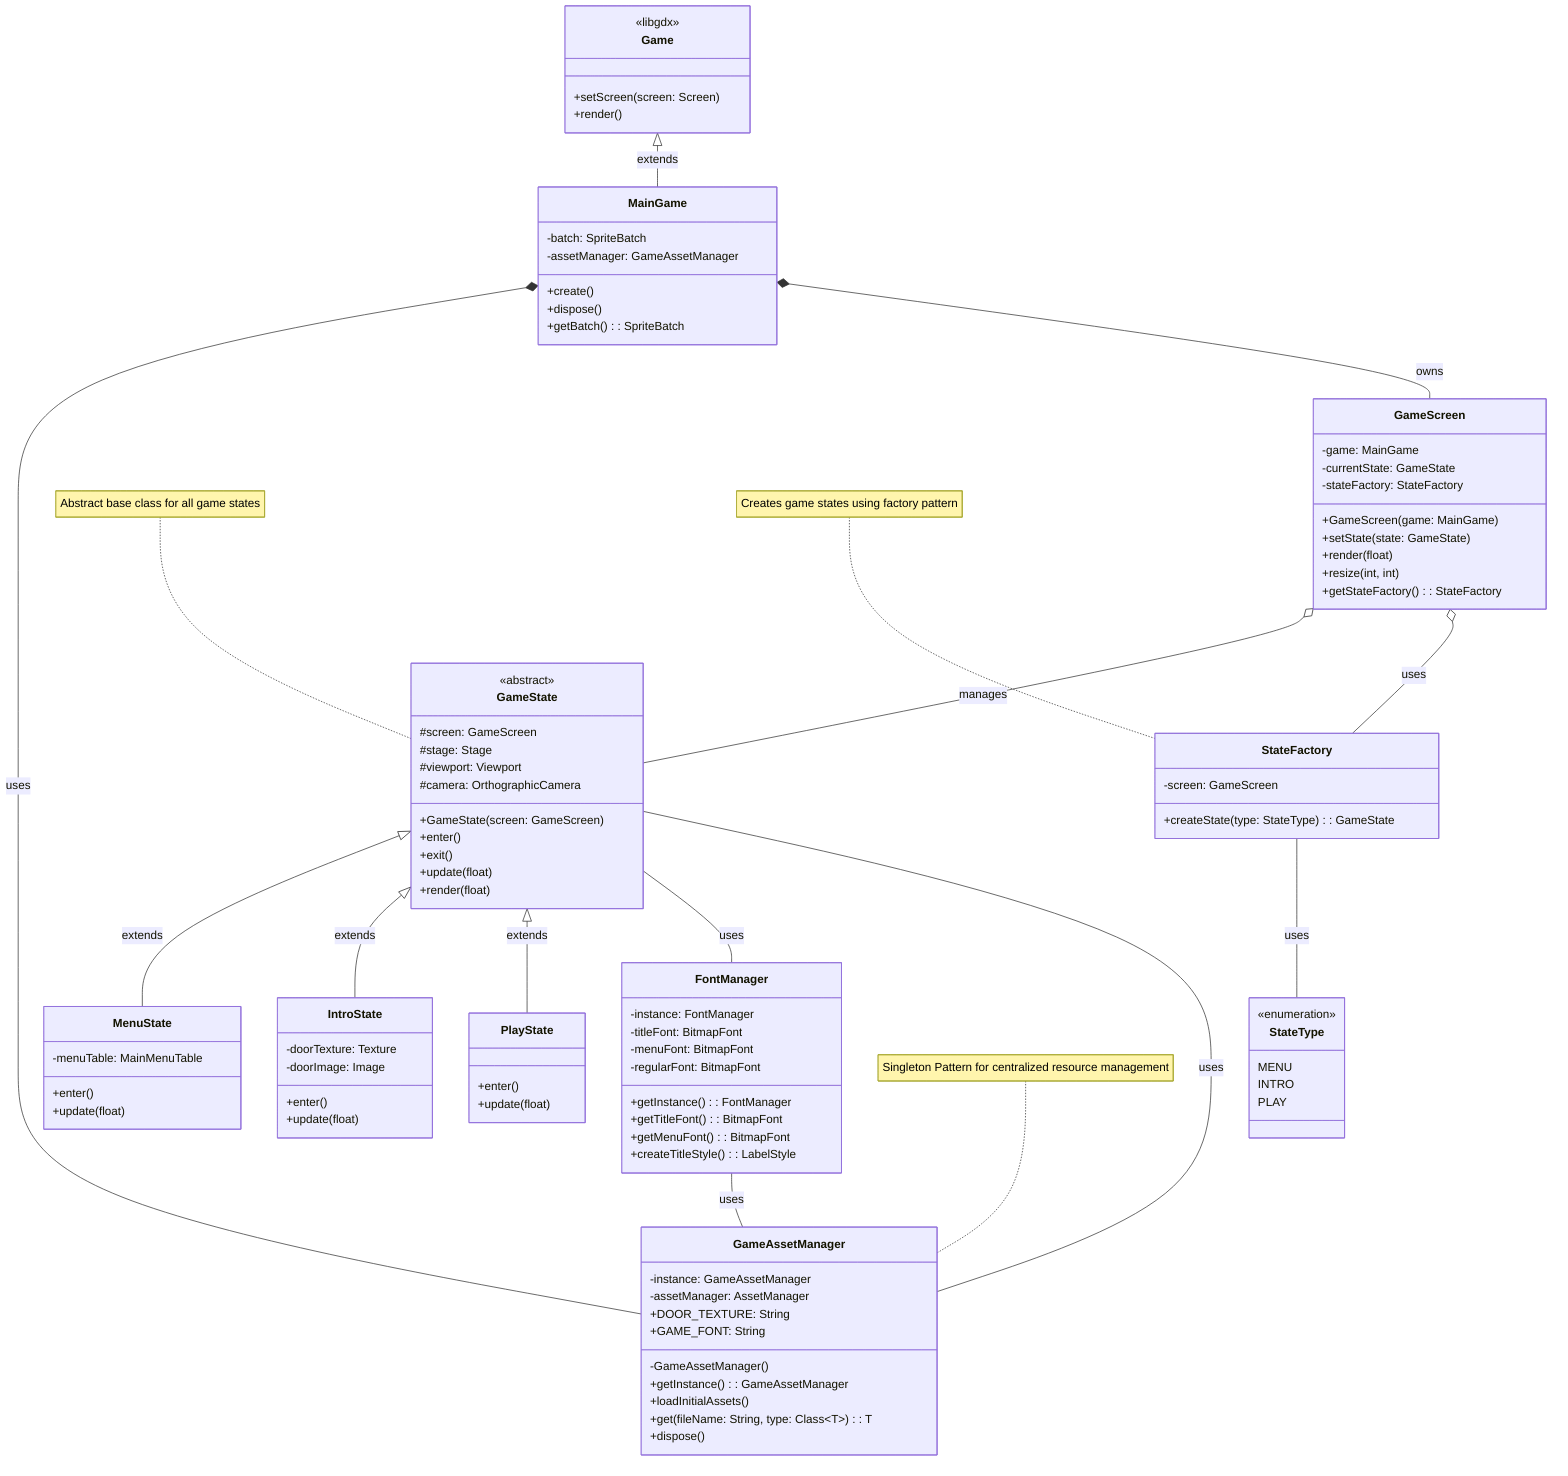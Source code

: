 classDiagram
    %% Core Game Classes
    class Game {
        <<libgdx>>
        +setScreen(screen: Screen)
        +render()
    }

    class MainGame {
        -batch: SpriteBatch
        -assetManager: GameAssetManager
        +create()
        +dispose()
        +getBatch(): SpriteBatch
    }

    %% Asset Management
    class GameAssetManager {
        -instance: GameAssetManager
        -assetManager: AssetManager
        +DOOR_TEXTURE: String
        +GAME_FONT: String
        -GameAssetManager()
        +getInstance(): GameAssetManager
        +loadInitialAssets()
        +get(fileName: String, type: Class~T~): T
        +dispose()
    }

    %% Screen Management
    class GameScreen {
        -game: MainGame
        -currentState: GameState
        -stateFactory: StateFactory
        +GameScreen(game: MainGame)
        +setState(state: GameState)
        +render(float)
        +resize(int, int)
        +getStateFactory(): StateFactory
    }

    %% State Management
    class GameState {
        <<abstract>>
        #screen: GameScreen
        #stage: Stage
        #viewport: Viewport
        #camera: OrthographicCamera
        +GameState(screen: GameScreen)
        +enter()
        +exit()
        +update(float)
        +render(float)
    }

    class MenuState {
        -menuTable: MainMenuTable
        +enter()
        +update(float)
    }

    class IntroState {
        -doorTexture: Texture
        -doorImage: Image
        +enter()
        +update(float)
    }

    class PlayState {
        +enter()
        +update(float)
    }

    %% Font Management
    class FontManager {
        -instance: FontManager
        -titleFont: BitmapFont
        -menuFont: BitmapFont
        -regularFont: BitmapFont
        +getInstance(): FontManager
        +getTitleFont(): BitmapFont
        +getMenuFont(): BitmapFont
        +createTitleStyle(): LabelStyle
    }

    %% Factory
    class StateFactory {
        -screen: GameScreen
        +createState(type: StateType): GameState
    }

    class StateType {
        <<enumeration>>
        MENU
        INTRO
        PLAY
    }

    %% Relationships
    Game <|-- MainGame : extends
    MainGame *-- GameAssetManager : uses
    MainGame *-- GameScreen : owns
    GameScreen o-- GameState : manages
    GameScreen o-- StateFactory : uses
    GameState <|-- MenuState : extends
    GameState <|-- IntroState : extends
    GameState <|-- PlayState : extends
    GameState -- FontManager : uses
    GameState -- GameAssetManager : uses
    StateFactory -- StateType : uses
    FontManager -- GameAssetManager : uses

    %% Notes
    note for GameAssetManager "Singleton Pattern for centralized resource management"
    note for GameState "Abstract base class for all game states"
    note for StateFactory "Creates game states using factory pattern"